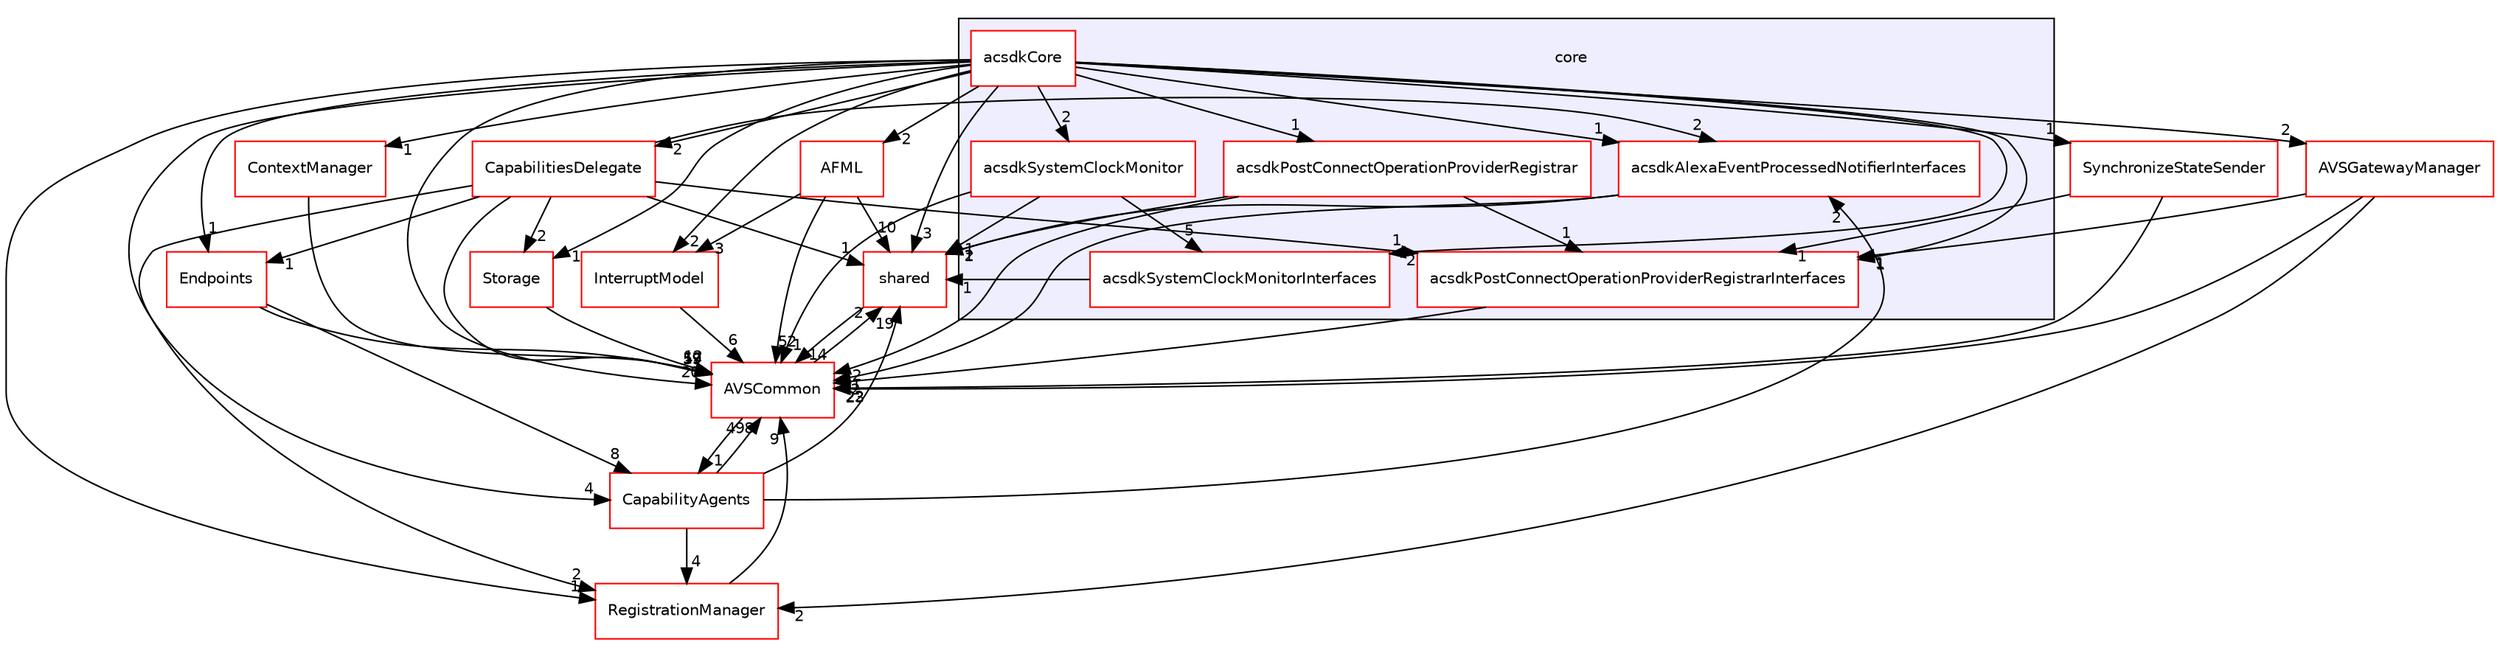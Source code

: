 digraph "/workplace/avs-device-sdk/core" {
  compound=true
  node [ fontsize="10", fontname="Helvetica"];
  edge [ labelfontsize="10", labelfontname="Helvetica"];
  subgraph clusterdir_4270bfced15e0e73154b13468c7c9ad9 {
    graph [ bgcolor="#eeeeff", pencolor="black", label="" URL="dir_4270bfced15e0e73154b13468c7c9ad9.html"];
    dir_4270bfced15e0e73154b13468c7c9ad9 [shape=plaintext label="core"];
    dir_7c6af3b7457c451867941b4029d22d0c [shape=box label="acsdkAlexaEventProcessedNotifierInterfaces" color="red" fillcolor="white" style="filled" URL="dir_7c6af3b7457c451867941b4029d22d0c.html"];
    dir_787d703365cdba76ed5aa1b178c1150c [shape=box label="acsdkCore" color="red" fillcolor="white" style="filled" URL="dir_787d703365cdba76ed5aa1b178c1150c.html"];
    dir_8a2d6c119cee84bb17d66f2761a024bc [shape=box label="acsdkPostConnectOperationProviderRegistrar" color="red" fillcolor="white" style="filled" URL="dir_8a2d6c119cee84bb17d66f2761a024bc.html"];
    dir_e64610312150a4f6a42e09b5c8003502 [shape=box label="acsdkPostConnectOperationProviderRegistrarInterfaces" color="red" fillcolor="white" style="filled" URL="dir_e64610312150a4f6a42e09b5c8003502.html"];
    dir_a75b81623657c8016f8a3814f6ad93db [shape=box label="acsdkSystemClockMonitor" color="red" fillcolor="white" style="filled" URL="dir_a75b81623657c8016f8a3814f6ad93db.html"];
    dir_330edef272a752e9bbc7c394eda31c01 [shape=box label="acsdkSystemClockMonitorInterfaces" color="red" fillcolor="white" style="filled" URL="dir_330edef272a752e9bbc7c394eda31c01.html"];
  }
  dir_9982052f7ce695d12571567315b2fafa [shape=box label="shared" fillcolor="white" style="filled" color="red" URL="dir_9982052f7ce695d12571567315b2fafa.html"];
  dir_15a1dcf98404372b5aa31671439f6987 [shape=box label="AFML" fillcolor="white" style="filled" color="red" URL="dir_15a1dcf98404372b5aa31671439f6987.html"];
  dir_7cf910bd1d7603f12ef47ff650cec893 [shape=box label="CapabilityAgents" fillcolor="white" style="filled" color="red" URL="dir_7cf910bd1d7603f12ef47ff650cec893.html"];
  dir_ed284a04dd0d49c135ac897057737ac2 [shape=box label="ContextManager" fillcolor="white" style="filled" color="red" URL="dir_ed284a04dd0d49c135ac897057737ac2.html"];
  dir_0a90cfc4c6fc93350190d2c91cca5e69 [shape=box label="Endpoints" fillcolor="white" style="filled" color="red" URL="dir_0a90cfc4c6fc93350190d2c91cca5e69.html"];
  dir_d29c5f5a2915d6c5388c9daae4f109c7 [shape=box label="Storage" fillcolor="white" style="filled" color="red" URL="dir_d29c5f5a2915d6c5388c9daae4f109c7.html"];
  dir_13e65effb2bde530b17b3d5eefcd0266 [shape=box label="AVSCommon" fillcolor="white" style="filled" color="red" URL="dir_13e65effb2bde530b17b3d5eefcd0266.html"];
  dir_b14333b5607b47fe7356eaa790107bd3 [shape=box label="RegistrationManager" fillcolor="white" style="filled" color="red" URL="dir_b14333b5607b47fe7356eaa790107bd3.html"];
  dir_393484519c59ac99088674c9b5ebc5b9 [shape=box label="AVSGatewayManager" fillcolor="white" style="filled" color="red" URL="dir_393484519c59ac99088674c9b5ebc5b9.html"];
  dir_1da5878b5eab0954316ec5377b4b3029 [shape=box label="InterruptModel" fillcolor="white" style="filled" color="red" URL="dir_1da5878b5eab0954316ec5377b4b3029.html"];
  dir_3bb03bb8f5c109658007b64753c5da0f [shape=box label="SynchronizeStateSender" fillcolor="white" style="filled" color="red" URL="dir_3bb03bb8f5c109658007b64753c5da0f.html"];
  dir_924a657fe36215a0159270de1b610651 [shape=box label="CapabilitiesDelegate" fillcolor="white" style="filled" color="red" URL="dir_924a657fe36215a0159270de1b610651.html"];
  dir_9982052f7ce695d12571567315b2fafa->dir_13e65effb2bde530b17b3d5eefcd0266 [headlabel="14", labeldistance=1.5 headhref="dir_000549_000017.html"];
  dir_330edef272a752e9bbc7c394eda31c01->dir_9982052f7ce695d12571567315b2fafa [headlabel="1", labeldistance=1.5 headhref="dir_000447_000549.html"];
  dir_15a1dcf98404372b5aa31671439f6987->dir_9982052f7ce695d12571567315b2fafa [headlabel="10", labeldistance=1.5 headhref="dir_000023_000549.html"];
  dir_15a1dcf98404372b5aa31671439f6987->dir_13e65effb2bde530b17b3d5eefcd0266 [headlabel="52", labeldistance=1.5 headhref="dir_000023_000017.html"];
  dir_15a1dcf98404372b5aa31671439f6987->dir_1da5878b5eab0954316ec5377b4b3029 [headlabel="3", labeldistance=1.5 headhref="dir_000023_000465.html"];
  dir_7cf910bd1d7603f12ef47ff650cec893->dir_9982052f7ce695d12571567315b2fafa [headlabel="19", labeldistance=1.5 headhref="dir_000328_000549.html"];
  dir_7cf910bd1d7603f12ef47ff650cec893->dir_13e65effb2bde530b17b3d5eefcd0266 [headlabel="498", labeldistance=1.5 headhref="dir_000328_000017.html"];
  dir_7cf910bd1d7603f12ef47ff650cec893->dir_b14333b5607b47fe7356eaa790107bd3 [headlabel="4", labeldistance=1.5 headhref="dir_000328_000524.html"];
  dir_7cf910bd1d7603f12ef47ff650cec893->dir_7c6af3b7457c451867941b4029d22d0c [headlabel="2", labeldistance=1.5 headhref="dir_000328_000427.html"];
  dir_ed284a04dd0d49c135ac897057737ac2->dir_13e65effb2bde530b17b3d5eefcd0266 [headlabel="17", labeldistance=1.5 headhref="dir_000421_000017.html"];
  dir_e64610312150a4f6a42e09b5c8003502->dir_13e65effb2bde530b17b3d5eefcd0266 [headlabel="2", labeldistance=1.5 headhref="dir_000439_000017.html"];
  dir_0a90cfc4c6fc93350190d2c91cca5e69->dir_7cf910bd1d7603f12ef47ff650cec893 [headlabel="8", labeldistance=1.5 headhref="dir_000455_000328.html"];
  dir_0a90cfc4c6fc93350190d2c91cca5e69->dir_13e65effb2bde530b17b3d5eefcd0266 [headlabel="59", labeldistance=1.5 headhref="dir_000455_000017.html"];
  dir_d29c5f5a2915d6c5388c9daae4f109c7->dir_13e65effb2bde530b17b3d5eefcd0266 [headlabel="12", labeldistance=1.5 headhref="dir_000594_000017.html"];
  dir_8a2d6c119cee84bb17d66f2761a024bc->dir_9982052f7ce695d12571567315b2fafa [headlabel="2", labeldistance=1.5 headhref="dir_000434_000549.html"];
  dir_8a2d6c119cee84bb17d66f2761a024bc->dir_e64610312150a4f6a42e09b5c8003502 [headlabel="1", labeldistance=1.5 headhref="dir_000434_000439.html"];
  dir_8a2d6c119cee84bb17d66f2761a024bc->dir_13e65effb2bde530b17b3d5eefcd0266 [headlabel="2", labeldistance=1.5 headhref="dir_000434_000017.html"];
  dir_787d703365cdba76ed5aa1b178c1150c->dir_9982052f7ce695d12571567315b2fafa [headlabel="3", labeldistance=1.5 headhref="dir_000430_000549.html"];
  dir_787d703365cdba76ed5aa1b178c1150c->dir_330edef272a752e9bbc7c394eda31c01 [headlabel="2", labeldistance=1.5 headhref="dir_000430_000447.html"];
  dir_787d703365cdba76ed5aa1b178c1150c->dir_15a1dcf98404372b5aa31671439f6987 [headlabel="2", labeldistance=1.5 headhref="dir_000430_000023.html"];
  dir_787d703365cdba76ed5aa1b178c1150c->dir_7cf910bd1d7603f12ef47ff650cec893 [headlabel="4", labeldistance=1.5 headhref="dir_000430_000328.html"];
  dir_787d703365cdba76ed5aa1b178c1150c->dir_ed284a04dd0d49c135ac897057737ac2 [headlabel="1", labeldistance=1.5 headhref="dir_000430_000421.html"];
  dir_787d703365cdba76ed5aa1b178c1150c->dir_e64610312150a4f6a42e09b5c8003502 [headlabel="1", labeldistance=1.5 headhref="dir_000430_000439.html"];
  dir_787d703365cdba76ed5aa1b178c1150c->dir_0a90cfc4c6fc93350190d2c91cca5e69 [headlabel="1", labeldistance=1.5 headhref="dir_000430_000455.html"];
  dir_787d703365cdba76ed5aa1b178c1150c->dir_d29c5f5a2915d6c5388c9daae4f109c7 [headlabel="1", labeldistance=1.5 headhref="dir_000430_000594.html"];
  dir_787d703365cdba76ed5aa1b178c1150c->dir_8a2d6c119cee84bb17d66f2761a024bc [headlabel="1", labeldistance=1.5 headhref="dir_000430_000434.html"];
  dir_787d703365cdba76ed5aa1b178c1150c->dir_13e65effb2bde530b17b3d5eefcd0266 [headlabel="20", labeldistance=1.5 headhref="dir_000430_000017.html"];
  dir_787d703365cdba76ed5aa1b178c1150c->dir_b14333b5607b47fe7356eaa790107bd3 [headlabel="1", labeldistance=1.5 headhref="dir_000430_000524.html"];
  dir_787d703365cdba76ed5aa1b178c1150c->dir_393484519c59ac99088674c9b5ebc5b9 [headlabel="2", labeldistance=1.5 headhref="dir_000430_000229.html"];
  dir_787d703365cdba76ed5aa1b178c1150c->dir_7c6af3b7457c451867941b4029d22d0c [headlabel="1", labeldistance=1.5 headhref="dir_000430_000427.html"];
  dir_787d703365cdba76ed5aa1b178c1150c->dir_a75b81623657c8016f8a3814f6ad93db [headlabel="2", labeldistance=1.5 headhref="dir_000430_000442.html"];
  dir_787d703365cdba76ed5aa1b178c1150c->dir_1da5878b5eab0954316ec5377b4b3029 [headlabel="2", labeldistance=1.5 headhref="dir_000430_000465.html"];
  dir_787d703365cdba76ed5aa1b178c1150c->dir_3bb03bb8f5c109658007b64753c5da0f [headlabel="1", labeldistance=1.5 headhref="dir_000430_000600.html"];
  dir_787d703365cdba76ed5aa1b178c1150c->dir_924a657fe36215a0159270de1b610651 [headlabel="2", labeldistance=1.5 headhref="dir_000430_000009.html"];
  dir_13e65effb2bde530b17b3d5eefcd0266->dir_9982052f7ce695d12571567315b2fafa [headlabel="2", labeldistance=1.5 headhref="dir_000017_000549.html"];
  dir_13e65effb2bde530b17b3d5eefcd0266->dir_7cf910bd1d7603f12ef47ff650cec893 [headlabel="1", labeldistance=1.5 headhref="dir_000017_000328.html"];
  dir_b14333b5607b47fe7356eaa790107bd3->dir_13e65effb2bde530b17b3d5eefcd0266 [headlabel="9", labeldistance=1.5 headhref="dir_000524_000017.html"];
  dir_393484519c59ac99088674c9b5ebc5b9->dir_e64610312150a4f6a42e09b5c8003502 [headlabel="1", labeldistance=1.5 headhref="dir_000229_000439.html"];
  dir_393484519c59ac99088674c9b5ebc5b9->dir_13e65effb2bde530b17b3d5eefcd0266 [headlabel="23", labeldistance=1.5 headhref="dir_000229_000017.html"];
  dir_393484519c59ac99088674c9b5ebc5b9->dir_b14333b5607b47fe7356eaa790107bd3 [headlabel="2", labeldistance=1.5 headhref="dir_000229_000524.html"];
  dir_7c6af3b7457c451867941b4029d22d0c->dir_9982052f7ce695d12571567315b2fafa [headlabel="1", labeldistance=1.5 headhref="dir_000427_000549.html"];
  dir_7c6af3b7457c451867941b4029d22d0c->dir_13e65effb2bde530b17b3d5eefcd0266 [headlabel="1", labeldistance=1.5 headhref="dir_000427_000017.html"];
  dir_a75b81623657c8016f8a3814f6ad93db->dir_9982052f7ce695d12571567315b2fafa [headlabel="1", labeldistance=1.5 headhref="dir_000442_000549.html"];
  dir_a75b81623657c8016f8a3814f6ad93db->dir_330edef272a752e9bbc7c394eda31c01 [headlabel="5", labeldistance=1.5 headhref="dir_000442_000447.html"];
  dir_a75b81623657c8016f8a3814f6ad93db->dir_13e65effb2bde530b17b3d5eefcd0266 [headlabel="1", labeldistance=1.5 headhref="dir_000442_000017.html"];
  dir_1da5878b5eab0954316ec5377b4b3029->dir_13e65effb2bde530b17b3d5eefcd0266 [headlabel="6", labeldistance=1.5 headhref="dir_000465_000017.html"];
  dir_3bb03bb8f5c109658007b64753c5da0f->dir_e64610312150a4f6a42e09b5c8003502 [headlabel="1", labeldistance=1.5 headhref="dir_000600_000439.html"];
  dir_3bb03bb8f5c109658007b64753c5da0f->dir_13e65effb2bde530b17b3d5eefcd0266 [headlabel="22", labeldistance=1.5 headhref="dir_000600_000017.html"];
  dir_924a657fe36215a0159270de1b610651->dir_9982052f7ce695d12571567315b2fafa [headlabel="1", labeldistance=1.5 headhref="dir_000009_000549.html"];
  dir_924a657fe36215a0159270de1b610651->dir_e64610312150a4f6a42e09b5c8003502 [headlabel="1", labeldistance=1.5 headhref="dir_000009_000439.html"];
  dir_924a657fe36215a0159270de1b610651->dir_0a90cfc4c6fc93350190d2c91cca5e69 [headlabel="1", labeldistance=1.5 headhref="dir_000009_000455.html"];
  dir_924a657fe36215a0159270de1b610651->dir_d29c5f5a2915d6c5388c9daae4f109c7 [headlabel="2", labeldistance=1.5 headhref="dir_000009_000594.html"];
  dir_924a657fe36215a0159270de1b610651->dir_13e65effb2bde530b17b3d5eefcd0266 [headlabel="59", labeldistance=1.5 headhref="dir_000009_000017.html"];
  dir_924a657fe36215a0159270de1b610651->dir_b14333b5607b47fe7356eaa790107bd3 [headlabel="2", labeldistance=1.5 headhref="dir_000009_000524.html"];
  dir_924a657fe36215a0159270de1b610651->dir_7c6af3b7457c451867941b4029d22d0c [headlabel="2", labeldistance=1.5 headhref="dir_000009_000427.html"];
}
